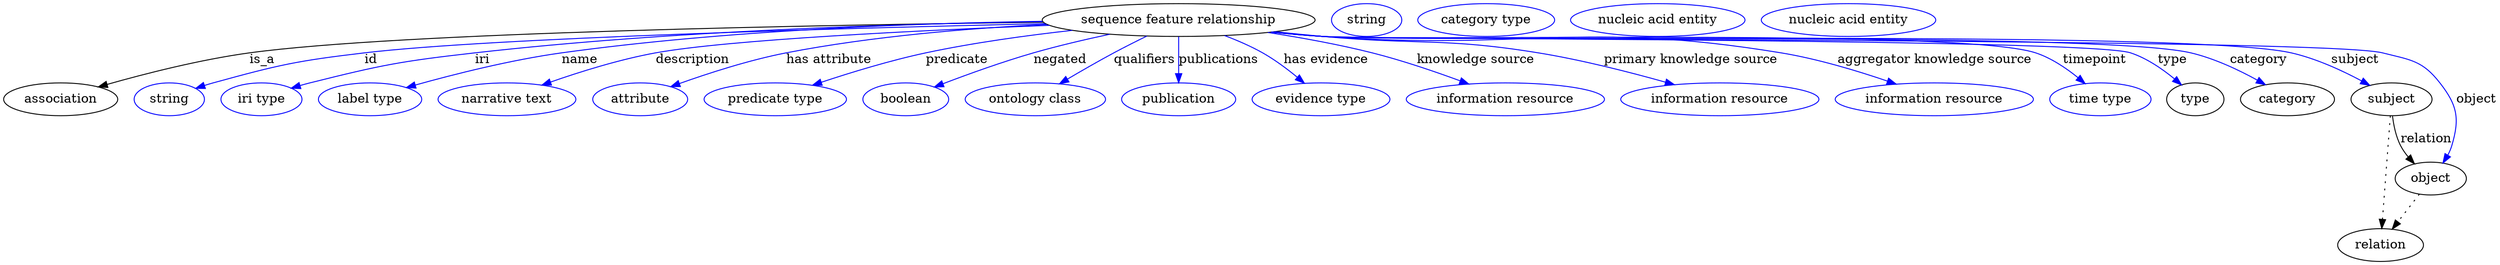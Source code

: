 digraph {
	graph [bb="0,0,2729.4,283"];
	node [label="\N"];
	"sequence feature relationship"	[height=0.5,
		label="sequence feature relationship",
		pos="1285.4,265",
		width=4.1524];
	association	[height=0.5,
		pos="62.394,178",
		width=1.7332];
	"sequence feature relationship" -> association	[label=is_a,
		lp="283.39,221.5",
		pos="e,103.55,191.56 1137,262.58 896.54,259.66 432.35,251.25 269.39,229 215.3,221.61 154.74,206.11 113.17,194.32"];
	id	[color=blue,
		height=0.5,
		label=string,
		pos="181.39,178",
		width=1.0652];
	"sequence feature relationship" -> id	[color=blue,
		label=id,
		lp="402.39,221.5",
		pos="e,210.12,189.93 1139.4,261.04 924.94,256.22 534.94,245.51 395.39,229 320.69,220.16 301.92,215.94 229.39,196 226.24,195.13 223,194.16 \
219.75,193.13",
		style=solid];
	iri	[color=blue,
		height=0.5,
		label="iri type",
		pos="282.39,178",
		width=1.2277];
	"sequence feature relationship" -> iri	[color=blue,
		label=iri,
		lp="524.39,221.5",
		pos="e,315,190.19 1136.4,263.16 981.16,260.9 731.02,253.34 516.39,229 435.14,219.79 414.72,215.86 335.39,196 331.96,195.14 328.43,194.18 \
324.89,193.16",
		style=solid];
	name	[color=blue,
		height=0.5,
		label="label type",
		pos="401.39,178",
		width=1.5707];
	"sequence feature relationship" -> name	[color=blue,
		label=name,
		lp="631.39,221.5",
		pos="e,441.22,190.88 1136.1,263.65 999.06,261.58 790.69,254.01 611.39,229 555.73,221.24 493.21,205.41 450.97,193.63",
		style=solid];
	description	[color=blue,
		height=0.5,
		label="narrative text",
		pos="551.39,178",
		width=2.0943];
	"sequence feature relationship" -> description	[color=blue,
		label=description,
		lp="753.89,221.5",
		pos="e,589.7,193.66 1143.7,259.19 1001.6,253.67 792.86,243.48 713.39,229 674.16,221.85 631.08,208.26 599.21,197.06",
		style=solid];
	"has attribute"	[color=blue,
		height=0.5,
		label=attribute,
		pos="696.39,178",
		width=1.4443];
	"sequence feature relationship" -> "has attribute"	[color=blue,
		label="has attribute",
		lp="903.39,221.5",
		pos="e,729.86,191.85 1141.3,260.2 1057.5,256.02 950.28,247.27 856.39,229 815.88,221.12 771.15,206.62 739.3,195.26",
		style=solid];
	predicate	[color=blue,
		height=0.5,
		label="predicate type",
		pos="844.39,178",
		width=2.1665];
	"sequence feature relationship" -> predicate	[color=blue,
		label=predicate,
		lp="1042.4,221.5",
		pos="e,885,193.49 1168.7,253.72 1119,248.19 1060.5,240.16 1008.4,229 969.62,220.7 926.79,207.5 894.62,196.75",
		style=solid];
	negated	[color=blue,
		height=0.5,
		label=boolean,
		pos="987.39,178",
		width=1.2999];
	"sequence feature relationship" -> negated	[color=blue,
		label=negated,
		lp="1155.4,221.5",
		pos="e,1018.5,191.48 1209.7,249.41 1183.1,243.75 1153.3,236.76 1126.4,229 1092.8,219.31 1055.6,205.77 1028.1,195.22",
		style=solid];
	qualifiers	[color=blue,
		height=0.5,
		label="ontology class",
		pos="1128.4,178",
		width=2.1304];
	"sequence feature relationship" -> qualifiers	[color=blue,
		label=qualifiers,
		lp="1247.9,221.5",
		pos="e,1154.9,195.02 1250.5,247.38 1238.9,241.72 1226,235.24 1214.4,229 1197.5,219.92 1179,209.3 1163.6,200.19",
		style=solid];
	publications	[color=blue,
		height=0.5,
		label=publication,
		pos="1285.4,178",
		width=1.7332];
	"sequence feature relationship" -> publications	[color=blue,
		label=publications,
		lp="1329.4,221.5",
		pos="e,1285.4,196.18 1285.4,246.8 1285.4,235.16 1285.4,219.55 1285.4,206.24",
		style=solid];
	"has evidence"	[color=blue,
		height=0.5,
		label="evidence type",
		pos="1441.4,178",
		width=2.0943];
	"sequence feature relationship" -> "has evidence"	[color=blue,
		label="has evidence",
		lp="1446.9,221.5",
		pos="e,1423.1,195.69 1335.8,247.93 1349.7,242.68 1364.4,236.3 1377.4,229 1390.7,221.48 1404.3,211.34 1415.5,202.15",
		style=solid];
	"knowledge source"	[color=blue,
		height=0.5,
		label="information resource",
		pos="1643.4,178",
		width=3.015];
	"sequence feature relationship" -> "knowledge source"	[color=blue,
		label="knowledge source",
		lp="1610.9,221.5",
		pos="e,1603.3,194.73 1383.2,251.33 1419.3,245.74 1460.5,238.3 1497.4,229 1530,220.77 1565.8,208.57 1593.8,198.28",
		style=solid];
	"primary knowledge source"	[color=blue,
		height=0.5,
		label="information resource",
		pos="1878.4,178",
		width=3.015];
	"sequence feature relationship" -> "primary knowledge source"	[color=blue,
		label="primary knowledge source",
		lp="1846.4,221.5",
		pos="e,1828.6,194.02 1391.4,252.22 1409.1,250.38 1427.3,248.57 1444.4,247 1548.7,237.43 1576,245.82 1679.4,229 1726.9,221.27 1779.6,207.78 \
1818.9,196.76",
		style=solid];
	"aggregator knowledge source"	[color=blue,
		height=0.5,
		label="information resource",
		pos="2113.4,178",
		width=3.015];
	"sequence feature relationship" -> "aggregator knowledge source"	[color=blue,
		label="aggregator knowledge source",
		lp="2113.9,221.5",
		pos="e,2071.6,194.66 1388.4,251.92 1407,250.04 1426.3,248.29 1444.4,247 1666.6,231.15 1725.5,265.07 1945.4,229 1985.3,222.46 2029,209.26 \
2061.8,198.06",
		style=solid];
	timepoint	[color=blue,
		height=0.5,
		label="time type",
		pos="2295.4,178",
		width=1.5346];
	"sequence feature relationship" -> timepoint	[color=blue,
		label=timepoint,
		lp="2289.4,221.5",
		pos="e,2278.6,195.19 1387.5,251.81 1406.4,249.92 1426,248.2 1444.4,247 1530.9,241.39 2142.1,256.13 2224.4,229 2241.4,223.39 2258,212.2 \
2270.8,201.82",
		style=solid];
	type	[height=0.5,
		pos="2399.4,178",
		width=0.86659];
	"sequence feature relationship" -> type	[color=blue,
		label=type,
		lp="2374.4,221.5",
		pos="e,2384.3,193.75 1387.5,251.77 1406.4,249.88 1426,248.17 1444.4,247 1493.4,243.89 2281.7,244.31 2328.4,229 2346.1,223.18 2363.3,211.29 \
2376.4,200.56",
		style=solid];
	category	[height=0.5,
		pos="2500.4,178",
		width=1.4263];
	"sequence feature relationship" -> category	[color=blue,
		label=category,
		lp="2468.9,221.5",
		pos="e,2476.2,194.04 1387.1,251.79 1406.1,249.89 1425.8,248.17 1444.4,247 1549.8,240.38 2291.6,253.05 2394.4,229 2420.2,222.97 2447.1,\
210.16 2467.4,199.01",
		style=solid];
	subject	[height=0.5,
		pos="2614.4,178",
		width=1.2277];
	"sequence feature relationship" -> subject	[color=blue,
		label=subject,
		lp="2574.4,221.5",
		pos="e,2590.5,193.34 1387.1,251.76 1406.1,249.86 1425.8,248.15 1444.4,247 1562,239.73 2389.5,254.91 2504.4,229 2531.7,222.85 2560.4,209.55 \
2581.6,198.21",
		style=solid];
	object	[height=0.5,
		pos="2657.4,91",
		width=1.0832];
	"sequence feature relationship" -> object	[color=blue,
		label=object,
		lp="2707.4,178",
		pos="e,2670.8,108.09 1387.1,251.74 1406.1,249.84 1425.8,248.13 1444.4,247 1508.7,243.07 2541.9,244.88 2604.4,229 2635,221.21 2648,220.93 \
2667.4,196 2686.6,171.39 2689.3,156.9 2680.4,127 2679.4,123.55 2677.9,120.13 2676.1,116.85",
		style=solid];
	association_type	[color=blue,
		height=0.5,
		label=string,
		pos="1491.4,265",
		width=1.0652];
	association_category	[color=blue,
		height=0.5,
		label="category type",
		pos="1622.4,265",
		width=2.0762];
	subject -> object	[label=relation,
		lp="2652.4,134.5",
		pos="e,2639.5,107.23 2615.5,159.55 2616.7,149.57 2619.2,137.07 2624.4,127 2626.6,122.68 2629.5,118.52 2632.7,114.66"];
	relation	[height=0.5,
		pos="2602.4,18",
		width=1.2999];
	subject -> relation	[pos="e,2603.7,36.188 2613.1,159.79 2611,132.48 2607,78.994 2604.5,46.38",
		style=dotted];
	"sequence feature relationship_subject"	[color=blue,
		height=0.5,
		label="nucleic acid entity",
		pos="1810.4,265",
		width=2.6539];
	object -> relation	[pos="e,2615.2,35.54 2644.9,73.889 2638,64.939 2629.2,53.617 2621.4,43.584",
		style=dotted];
	"sequence feature relationship_object"	[color=blue,
		height=0.5,
		label="nucleic acid entity",
		pos="2019.4,265",
		width=2.6539];
}

